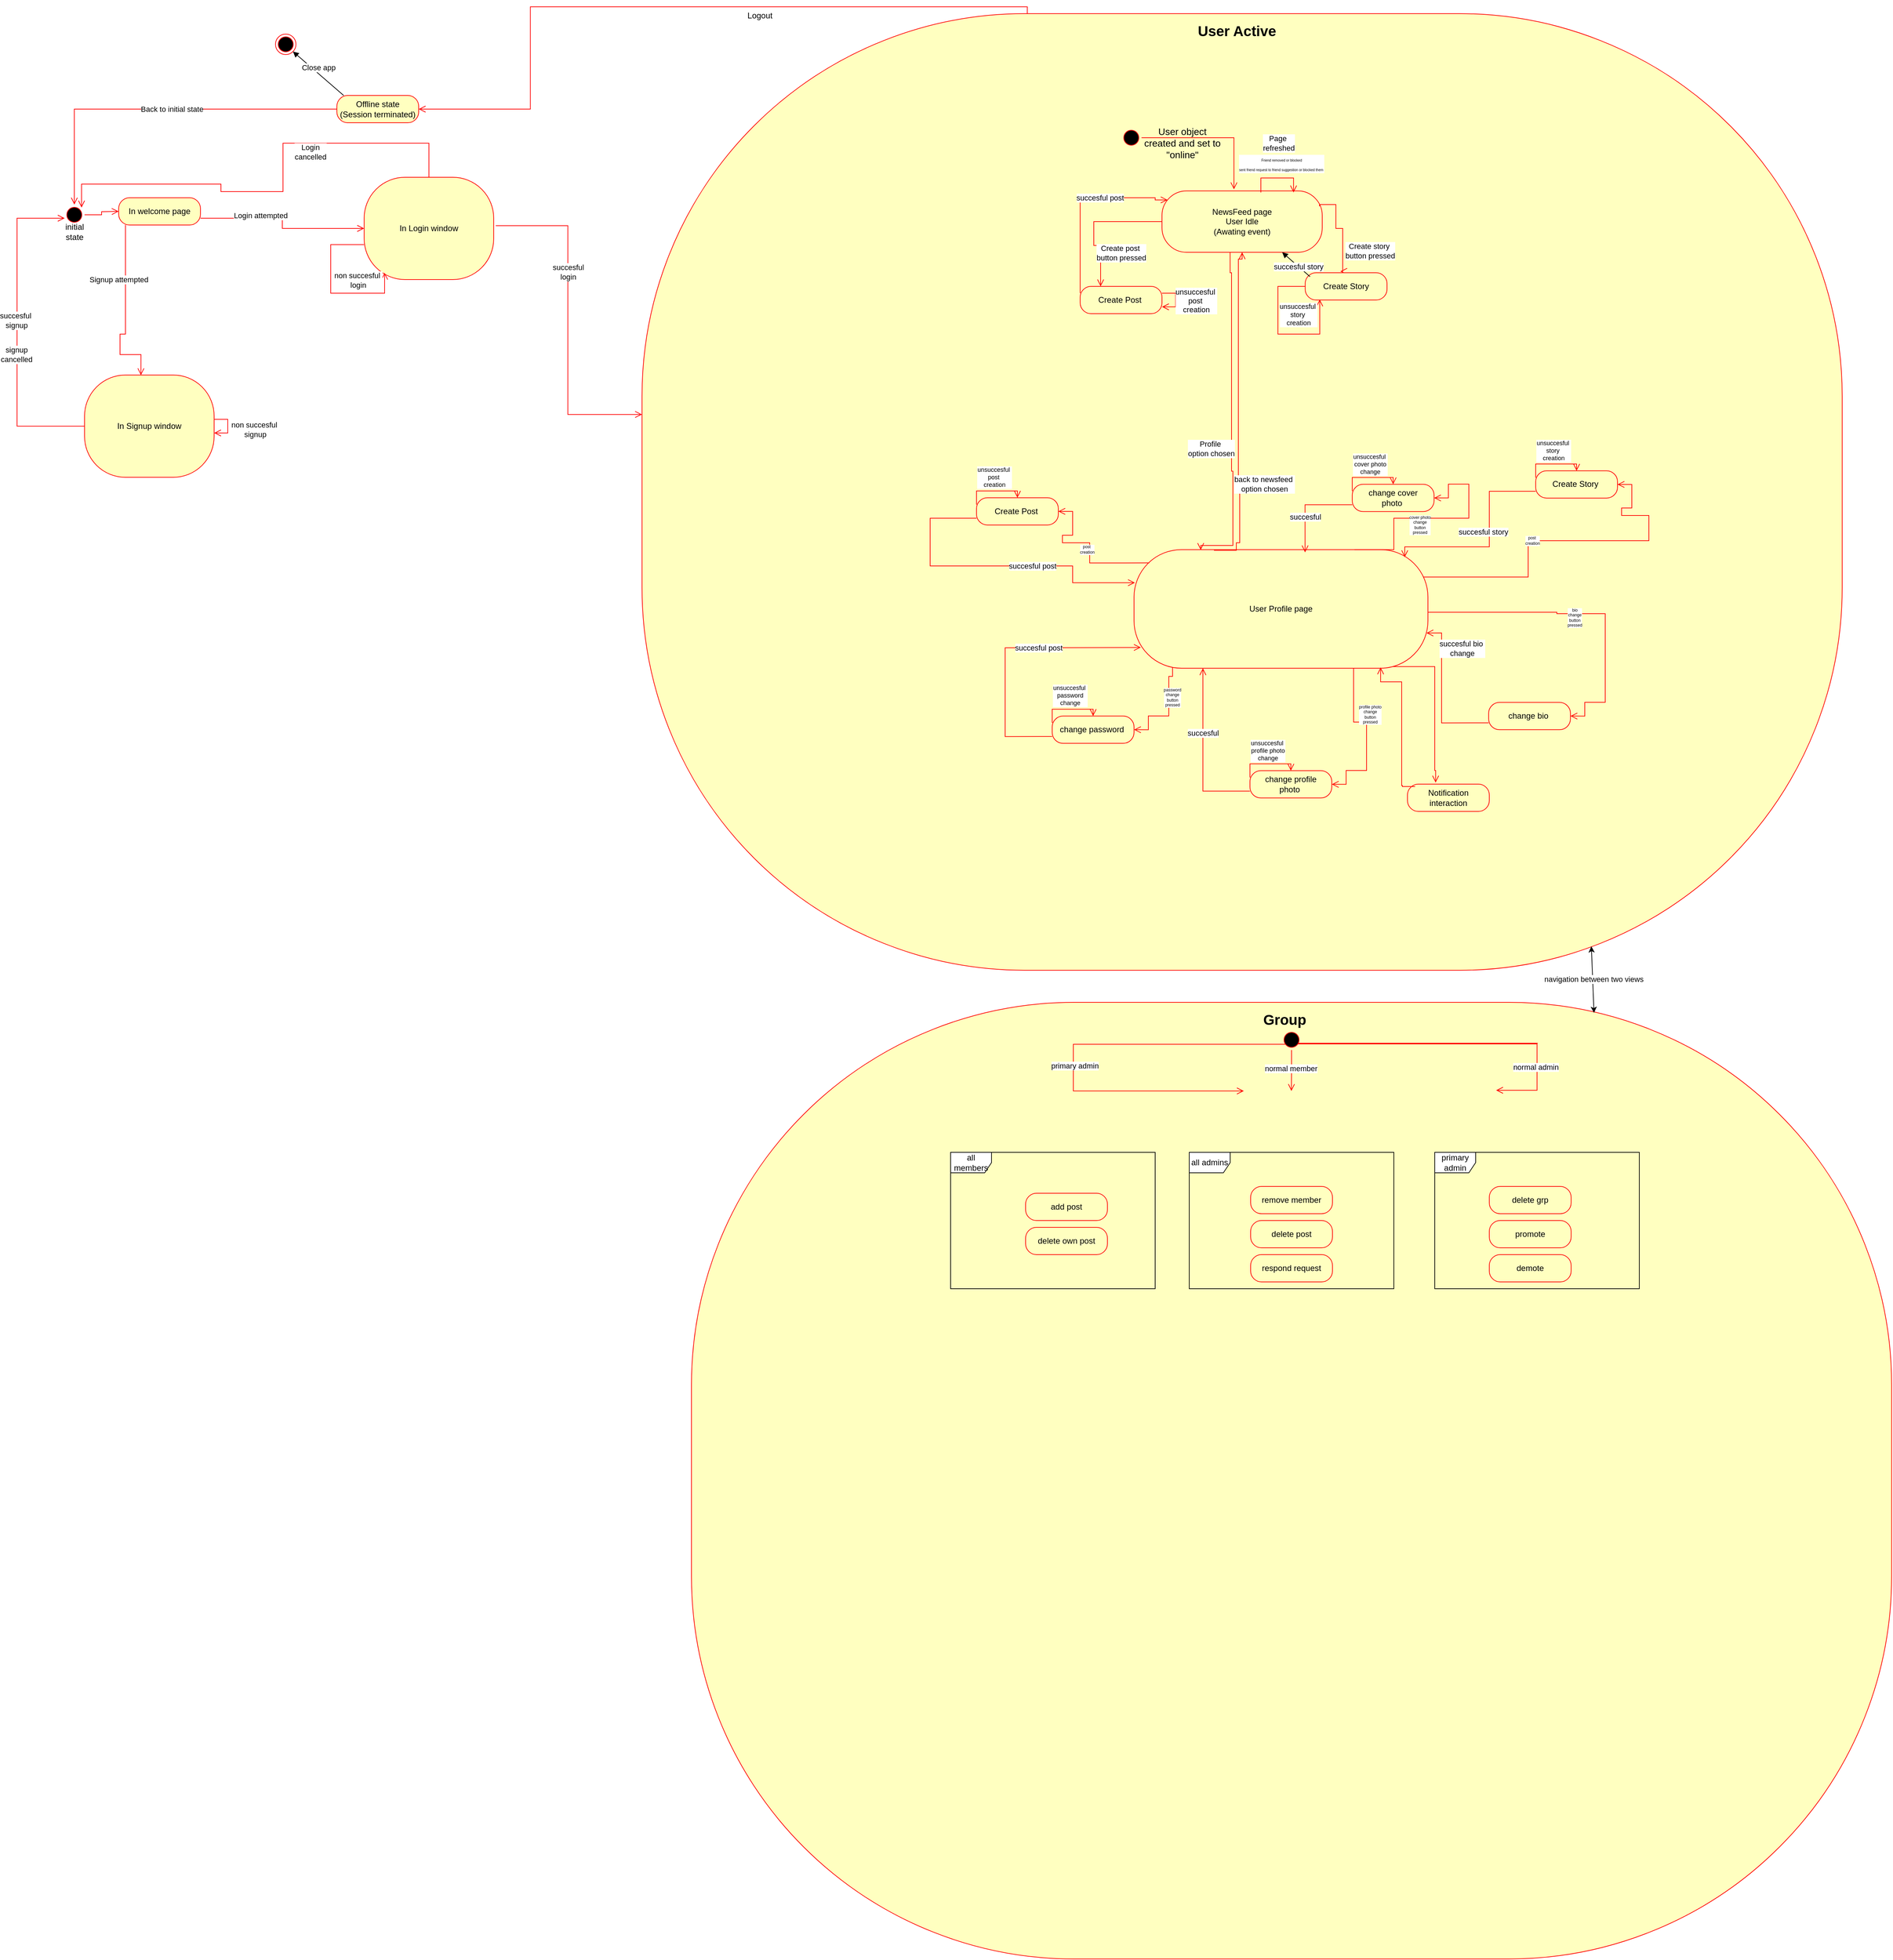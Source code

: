 <mxfile version="25.0.3">
  <diagram name="Page-1" id="KyFJbN3LeG4HaSNtgouU">
    <mxGraphModel dx="840" dy="1277" grid="1" gridSize="10" guides="1" tooltips="1" connect="1" arrows="1" fold="1" page="1" pageScale="1" pageWidth="1169" pageHeight="827" math="0" shadow="0">
      <root>
        <mxCell id="0" />
        <mxCell id="1" parent="0" />
        <mxCell id="ZvpSPKAhoMRbfK0A2fFY-2" value="" style="group" vertex="1" connectable="0" parent="1">
          <mxGeometry x="957.5" y="10" width="1792.5" height="1773" as="geometry" />
        </mxCell>
        <mxCell id="ROm6DJFv5Au94kjieVda-4" value="" style="rounded=1;whiteSpace=wrap;html=1;arcSize=40;fontColor=#000000;fillColor=#ffffc0;strokeColor=#ff0000;labelBorderColor=default;" parent="ZvpSPKAhoMRbfK0A2fFY-2" vertex="1">
          <mxGeometry width="1760" height="1403" as="geometry" />
        </mxCell>
        <mxCell id="ROm6DJFv5Au94kjieVda-6" value="&lt;b&gt;&lt;font style=&quot;font-size: 21px;&quot;&gt;User Active&lt;/font&gt;&lt;/b&gt;" style="text;strokeColor=none;align=center;fillColor=none;html=1;verticalAlign=middle;whiteSpace=wrap;rounded=0;" parent="ZvpSPKAhoMRbfK0A2fFY-2" vertex="1">
          <mxGeometry x="692.5" y="10" width="360" height="30" as="geometry" />
        </mxCell>
        <mxCell id="ZvpSPKAhoMRbfK0A2fFY-93" value="Notification interaction" style="rounded=1;whiteSpace=wrap;html=1;arcSize=40;fontColor=#000000;fillColor=#ffffc0;strokeColor=#ff0000;" vertex="1" parent="ZvpSPKAhoMRbfK0A2fFY-2">
          <mxGeometry x="1122.5" y="1130" width="120" height="40" as="geometry" />
        </mxCell>
        <mxCell id="ROm6DJFv5Au94kjieVda-2" value="" style="ellipse;html=1;shape=startState;fillColor=#000000;strokeColor=#ff0000;" parent="1" vertex="1">
          <mxGeometry x="110" y="290" width="30" height="30" as="geometry" />
        </mxCell>
        <mxCell id="ROm6DJFv5Au94kjieVda-3" value="" style="edgeStyle=orthogonalEdgeStyle;html=1;verticalAlign=bottom;endArrow=open;endSize=8;strokeColor=#ff0000;rounded=0;" parent="1" source="ROm6DJFv5Au94kjieVda-2" edge="1">
          <mxGeometry relative="1" as="geometry">
            <mxPoint x="190" y="300" as="targetPoint" />
          </mxGeometry>
        </mxCell>
        <mxCell id="ROm6DJFv5Au94kjieVda-5" value="" style="edgeStyle=orthogonalEdgeStyle;html=1;verticalAlign=bottom;endArrow=open;endSize=8;strokeColor=#ff0000;rounded=0;exitX=0.321;exitY=0;exitDx=0;exitDy=0;exitPerimeter=0;entryX=1;entryY=0.5;entryDx=0;entryDy=0;" parent="1" source="ROm6DJFv5Au94kjieVda-4" target="ROm6DJFv5Au94kjieVda-8" edge="1">
          <mxGeometry relative="1" as="geometry">
            <mxPoint x="1280" y="142" as="targetPoint" />
          </mxGeometry>
        </mxCell>
        <mxCell id="ROm6DJFv5Au94kjieVda-7" value="Logout&lt;div&gt;&lt;br&gt;&lt;/div&gt;" style="text;html=1;align=center;verticalAlign=middle;resizable=0;points=[];autosize=1;strokeColor=none;fillColor=none;" parent="1" vertex="1">
          <mxGeometry x="1100" width="60" height="40" as="geometry" />
        </mxCell>
        <mxCell id="ROm6DJFv5Au94kjieVda-8" value="Offline state&lt;div&gt;(Session terminated)&lt;/div&gt;" style="rounded=1;whiteSpace=wrap;html=1;arcSize=40;fontColor=#000000;fillColor=#ffffc0;strokeColor=#ff0000;" parent="1" vertex="1">
          <mxGeometry x="510" y="130" width="120" height="40" as="geometry" />
        </mxCell>
        <mxCell id="ROm6DJFv5Au94kjieVda-9" value="" style="edgeStyle=orthogonalEdgeStyle;html=1;verticalAlign=bottom;endArrow=open;endSize=8;strokeColor=#ff0000;rounded=0;entryX=0.5;entryY=0;entryDx=0;entryDy=0;" parent="1" source="ROm6DJFv5Au94kjieVda-8" target="ROm6DJFv5Au94kjieVda-2" edge="1">
          <mxGeometry relative="1" as="geometry">
            <mxPoint x="570" y="230" as="targetPoint" />
          </mxGeometry>
        </mxCell>
        <mxCell id="ROm6DJFv5Au94kjieVda-10" value="&lt;div&gt;&lt;br&gt;&lt;/div&gt;&lt;div&gt;&lt;br&gt;&lt;/div&gt;" style="edgeLabel;html=1;align=center;verticalAlign=middle;resizable=0;points=[];" parent="ROm6DJFv5Au94kjieVda-9" vertex="1" connectable="0">
          <mxGeometry x="-0.091" y="1" relative="1" as="geometry">
            <mxPoint as="offset" />
          </mxGeometry>
        </mxCell>
        <mxCell id="ROm6DJFv5Au94kjieVda-19" value="Back to initial state" style="edgeLabel;html=1;align=center;verticalAlign=middle;resizable=0;points=[];" parent="ROm6DJFv5Au94kjieVda-9" vertex="1" connectable="0">
          <mxGeometry x="-0.077" relative="1" as="geometry">
            <mxPoint as="offset" />
          </mxGeometry>
        </mxCell>
        <mxCell id="ROm6DJFv5Au94kjieVda-11" value="initial&lt;div&gt;state&lt;/div&gt;" style="text;html=1;align=center;verticalAlign=middle;resizable=0;points=[];autosize=1;strokeColor=none;fillColor=none;" parent="1" vertex="1">
          <mxGeometry x="100" y="310" width="50" height="40" as="geometry" />
        </mxCell>
        <mxCell id="ROm6DJFv5Au94kjieVda-12" value="In welcome page" style="rounded=1;whiteSpace=wrap;html=1;arcSize=40;fontColor=#000000;fillColor=#ffffc0;strokeColor=#ff0000;" parent="1" vertex="1">
          <mxGeometry x="190" y="280" width="120" height="40" as="geometry" />
        </mxCell>
        <mxCell id="ROm6DJFv5Au94kjieVda-17" value="" style="ellipse;html=1;shape=endState;fillColor=#000000;strokeColor=#ff0000;" parent="1" vertex="1">
          <mxGeometry x="420" y="40" width="30" height="30" as="geometry" />
        </mxCell>
        <mxCell id="ROm6DJFv5Au94kjieVda-13" value="" style="edgeStyle=orthogonalEdgeStyle;html=1;verticalAlign=bottom;endArrow=open;endSize=8;strokeColor=#ff0000;rounded=0;entryX=0.435;entryY=0.002;entryDx=0;entryDy=0;entryPerimeter=0;" parent="1" source="ROm6DJFv5Au94kjieVda-12" target="ROm6DJFv5Au94kjieVda-21" edge="1">
          <mxGeometry relative="1" as="geometry">
            <mxPoint x="260" y="480" as="targetPoint" />
            <Array as="points">
              <mxPoint x="200" y="480" />
              <mxPoint x="192" y="480" />
              <mxPoint x="192" y="510" />
              <mxPoint x="223" y="510" />
            </Array>
          </mxGeometry>
        </mxCell>
        <mxCell id="ROm6DJFv5Au94kjieVda-20" value="Signup attempted" style="edgeLabel;html=1;align=center;verticalAlign=middle;resizable=0;points=[];" parent="ROm6DJFv5Au94kjieVda-13" vertex="1" connectable="0">
          <mxGeometry x="-0.318" y="-1" relative="1" as="geometry">
            <mxPoint x="-9" y="-9" as="offset" />
          </mxGeometry>
        </mxCell>
        <mxCell id="ROm6DJFv5Au94kjieVda-18" value="Close app" style="html=1;verticalAlign=bottom;endArrow=block;curved=0;rounded=0;entryX=1;entryY=1;entryDx=0;entryDy=0;exitX=0.083;exitY=0;exitDx=0;exitDy=0;exitPerimeter=0;" parent="1" source="ROm6DJFv5Au94kjieVda-8" target="ROm6DJFv5Au94kjieVda-17" edge="1">
          <mxGeometry width="80" relative="1" as="geometry">
            <mxPoint x="480" y="100" as="sourcePoint" />
            <mxPoint x="560" y="100" as="targetPoint" />
          </mxGeometry>
        </mxCell>
        <mxCell id="ROm6DJFv5Au94kjieVda-21" value="In Signup window" style="rounded=1;whiteSpace=wrap;html=1;arcSize=40;fontColor=#000000;fillColor=#ffffc0;strokeColor=#ff0000;" parent="1" vertex="1">
          <mxGeometry x="140" y="540" width="190" height="150" as="geometry" />
        </mxCell>
        <mxCell id="ROm6DJFv5Au94kjieVda-22" value="" style="edgeStyle=orthogonalEdgeStyle;html=1;verticalAlign=bottom;endArrow=open;endSize=8;strokeColor=#ff0000;rounded=0;elbow=vertical;" parent="1" source="ROm6DJFv5Au94kjieVda-21" target="ROm6DJFv5Au94kjieVda-21" edge="1">
          <mxGeometry relative="1" as="geometry">
            <mxPoint x="310" y="770" as="targetPoint" />
          </mxGeometry>
        </mxCell>
        <mxCell id="ROm6DJFv5Au94kjieVda-23" value="non succesful&amp;nbsp;&lt;div&gt;signup&lt;/div&gt;" style="edgeLabel;html=1;align=center;verticalAlign=middle;resizable=0;points=[];" parent="ROm6DJFv5Au94kjieVda-22" vertex="1" connectable="0">
          <mxGeometry x="-0.214" relative="1" as="geometry">
            <mxPoint x="40" y="11" as="offset" />
          </mxGeometry>
        </mxCell>
        <mxCell id="ROm6DJFv5Au94kjieVda-24" value="" style="edgeStyle=orthogonalEdgeStyle;html=1;verticalAlign=bottom;endArrow=open;endSize=8;strokeColor=#ff0000;rounded=0;elbow=vertical;" parent="1" source="ROm6DJFv5Au94kjieVda-21" target="ROm6DJFv5Au94kjieVda-2" edge="1">
          <mxGeometry relative="1" as="geometry">
            <mxPoint x="40" y="310" as="targetPoint" />
            <mxPoint x="100" y="510" as="sourcePoint" />
            <Array as="points">
              <mxPoint x="41" y="615" />
              <mxPoint x="41" y="310" />
            </Array>
          </mxGeometry>
        </mxCell>
        <mxCell id="ROm6DJFv5Au94kjieVda-25" value="succesful&amp;nbsp;&lt;div&gt;signup&lt;/div&gt;" style="edgeLabel;html=1;align=center;verticalAlign=middle;resizable=0;points=[];" parent="ROm6DJFv5Au94kjieVda-24" vertex="1" connectable="0">
          <mxGeometry x="-0.214" relative="1" as="geometry">
            <mxPoint x="-1" y="-68" as="offset" />
          </mxGeometry>
        </mxCell>
        <mxCell id="ROm6DJFv5Au94kjieVda-26" value="signup&lt;div&gt;cancelled&lt;/div&gt;" style="edgeLabel;html=1;align=center;verticalAlign=middle;resizable=0;points=[];" parent="1" vertex="1" connectable="0">
          <mxGeometry x="40" y="510" as="geometry" />
        </mxCell>
        <mxCell id="ROm6DJFv5Au94kjieVda-28" value="" style="edgeStyle=orthogonalEdgeStyle;html=1;verticalAlign=bottom;endArrow=open;endSize=8;strokeColor=#ff0000;rounded=0;exitX=1;exitY=0.75;exitDx=0;exitDy=0;" parent="1" source="ROm6DJFv5Au94kjieVda-12" target="ROm6DJFv5Au94kjieVda-29" edge="1">
          <mxGeometry relative="1" as="geometry">
            <mxPoint x="540" y="310" as="targetPoint" />
            <mxPoint x="400.059" y="295" as="sourcePoint" />
          </mxGeometry>
        </mxCell>
        <mxCell id="ROm6DJFv5Au94kjieVda-30" value="Login attempted" style="edgeLabel;html=1;align=center;verticalAlign=middle;resizable=0;points=[];" parent="ROm6DJFv5Au94kjieVda-28" vertex="1" connectable="0">
          <mxGeometry x="-0.303" y="4" relative="1" as="geometry">
            <mxPoint x="-1" as="offset" />
          </mxGeometry>
        </mxCell>
        <mxCell id="ROm6DJFv5Au94kjieVda-29" value="In Login window" style="rounded=1;whiteSpace=wrap;html=1;arcSize=40;fontColor=#000000;fillColor=#ffffc0;strokeColor=#ff0000;" parent="1" vertex="1">
          <mxGeometry x="550" y="250" width="190" height="150" as="geometry" />
        </mxCell>
        <mxCell id="ROm6DJFv5Au94kjieVda-31" value="" style="edgeStyle=orthogonalEdgeStyle;html=1;verticalAlign=bottom;endArrow=open;endSize=8;strokeColor=#ff0000;rounded=0;elbow=vertical;exitX=-0.001;exitY=0.658;exitDx=0;exitDy=0;exitPerimeter=0;entryX=0.158;entryY=0.933;entryDx=0;entryDy=0;entryPerimeter=0;" parent="1" source="ROm6DJFv5Au94kjieVda-29" target="ROm6DJFv5Au94kjieVda-29" edge="1">
          <mxGeometry relative="1" as="geometry">
            <mxPoint x="500" y="420" as="targetPoint" />
            <mxPoint x="450" y="430" as="sourcePoint" />
            <Array as="points">
              <mxPoint x="501" y="349" />
              <mxPoint x="501" y="420" />
              <mxPoint x="580" y="420" />
            </Array>
          </mxGeometry>
        </mxCell>
        <mxCell id="ROm6DJFv5Au94kjieVda-32" value="non succesful&amp;nbsp;&lt;div&gt;login&lt;/div&gt;" style="edgeLabel;html=1;align=center;verticalAlign=middle;resizable=0;points=[];" parent="ROm6DJFv5Au94kjieVda-31" vertex="1" connectable="0">
          <mxGeometry x="-0.214" relative="1" as="geometry">
            <mxPoint x="40" y="11" as="offset" />
          </mxGeometry>
        </mxCell>
        <mxCell id="ROm6DJFv5Au94kjieVda-33" value="" style="edgeStyle=orthogonalEdgeStyle;html=1;verticalAlign=bottom;endArrow=open;endSize=8;strokeColor=#ff0000;rounded=0;elbow=vertical;entryX=1;entryY=0;entryDx=0;entryDy=0;" parent="1" source="ROm6DJFv5Au94kjieVda-29" target="ROm6DJFv5Au94kjieVda-2" edge="1">
          <mxGeometry relative="1" as="geometry">
            <mxPoint x="510" y="241" as="targetPoint" />
            <mxPoint x="480" y="200" as="sourcePoint" />
            <Array as="points">
              <mxPoint x="645" y="200" />
              <mxPoint x="431" y="200" />
              <mxPoint x="431" y="271" />
              <mxPoint x="340" y="271" />
              <mxPoint x="340" y="260" />
              <mxPoint x="136" y="260" />
            </Array>
          </mxGeometry>
        </mxCell>
        <mxCell id="ROm6DJFv5Au94kjieVda-34" value="Login&lt;div&gt;cancelled&lt;/div&gt;" style="edgeLabel;html=1;align=center;verticalAlign=middle;resizable=0;points=[];" parent="ROm6DJFv5Au94kjieVda-33" vertex="1" connectable="0">
          <mxGeometry x="-0.214" relative="1" as="geometry">
            <mxPoint x="40" y="11" as="offset" />
          </mxGeometry>
        </mxCell>
        <mxCell id="ROm6DJFv5Au94kjieVda-35" value="" style="edgeStyle=orthogonalEdgeStyle;html=1;verticalAlign=bottom;endArrow=open;endSize=8;strokeColor=#ff0000;rounded=0;exitX=1.016;exitY=0.473;exitDx=0;exitDy=0;exitPerimeter=0;entryX=0;entryY=0.419;entryDx=0;entryDy=0;entryPerimeter=0;" parent="1" source="ROm6DJFv5Au94kjieVda-29" target="ROm6DJFv5Au94kjieVda-4" edge="1">
          <mxGeometry relative="1" as="geometry">
            <mxPoint x="800" y="319.49" as="targetPoint" />
            <mxPoint x="750" y="324.49" as="sourcePoint" />
          </mxGeometry>
        </mxCell>
        <mxCell id="ROm6DJFv5Au94kjieVda-48" value="succesful&lt;div&gt;login&lt;/div&gt;" style="edgeLabel;html=1;align=center;verticalAlign=middle;resizable=0;points=[];" parent="ROm6DJFv5Au94kjieVda-35" vertex="1" connectable="0">
          <mxGeometry x="-0.293" relative="1" as="geometry">
            <mxPoint as="offset" />
          </mxGeometry>
        </mxCell>
        <mxCell id="ROm6DJFv5Au94kjieVda-36" value="" style="ellipse;html=1;shape=startState;fillColor=#000000;strokeColor=#ff0000;" parent="1" vertex="1">
          <mxGeometry x="1660" y="177" width="30" height="30" as="geometry" />
        </mxCell>
        <mxCell id="ROm6DJFv5Au94kjieVda-37" value="" style="edgeStyle=orthogonalEdgeStyle;html=1;verticalAlign=bottom;endArrow=open;endSize=8;strokeColor=#ff0000;rounded=0;entryX=0.449;entryY=-0.026;entryDx=0;entryDy=0;entryPerimeter=0;" parent="1" source="ROm6DJFv5Au94kjieVda-36" target="ROm6DJFv5Au94kjieVda-40" edge="1">
          <mxGeometry relative="1" as="geometry">
            <mxPoint x="1675" y="250" as="targetPoint" />
          </mxGeometry>
        </mxCell>
        <mxCell id="ROm6DJFv5Au94kjieVda-39" value="&lt;span style=&quot;font-weight: normal;&quot;&gt;&lt;font style=&quot;font-size: 14px;&quot;&gt;User object created and set to &quot;online&quot;&lt;/font&gt;&lt;/span&gt;" style="text;strokeColor=none;align=center;fillColor=none;html=1;verticalAlign=middle;whiteSpace=wrap;rounded=0;fontStyle=1" parent="1" vertex="1">
          <mxGeometry x="1690" y="160" width="120" height="80" as="geometry" />
        </mxCell>
        <mxCell id="ROm6DJFv5Au94kjieVda-40" value="&lt;div&gt;NewsFeed page&lt;/div&gt;User Idle&lt;div&gt;(Awating event)&lt;/div&gt;" style="rounded=1;whiteSpace=wrap;html=1;arcSize=40;fontColor=#000000;fillColor=#ffffc0;strokeColor=#ff0000;" parent="1" vertex="1">
          <mxGeometry x="1720" y="270" width="235" height="90" as="geometry" />
        </mxCell>
        <mxCell id="ROm6DJFv5Au94kjieVda-41" value="" style="edgeStyle=orthogonalEdgeStyle;html=1;verticalAlign=bottom;endArrow=open;endSize=8;strokeColor=#ff0000;rounded=0;entryX=0.25;entryY=0;entryDx=0;entryDy=0;" parent="1" source="ROm6DJFv5Au94kjieVda-40" target="ROm6DJFv5Au94kjieVda-49" edge="1">
          <mxGeometry relative="1" as="geometry">
            <mxPoint x="1680" y="350" as="targetPoint" />
            <Array as="points">
              <mxPoint x="1620" y="315" />
              <mxPoint x="1620" y="350" />
              <mxPoint x="1630" y="350" />
            </Array>
          </mxGeometry>
        </mxCell>
        <mxCell id="ROm6DJFv5Au94kjieVda-51" value="Create post&amp;nbsp;&lt;div&gt;button pressed&lt;/div&gt;" style="edgeLabel;html=1;align=center;verticalAlign=middle;resizable=0;points=[];" parent="ROm6DJFv5Au94kjieVda-41" vertex="1" connectable="0">
          <mxGeometry x="0.244" relative="1" as="geometry">
            <mxPoint x="40" y="18" as="offset" />
          </mxGeometry>
        </mxCell>
        <mxCell id="ROm6DJFv5Au94kjieVda-49" value="Create Post&amp;nbsp;" style="rounded=1;whiteSpace=wrap;html=1;arcSize=40;fontColor=#000000;fillColor=#ffffc0;strokeColor=#ff0000;" parent="1" vertex="1">
          <mxGeometry x="1600" y="410" width="120" height="40" as="geometry" />
        </mxCell>
        <mxCell id="ROm6DJFv5Au94kjieVda-50" value="" style="edgeStyle=orthogonalEdgeStyle;html=1;verticalAlign=bottom;endArrow=open;endSize=8;strokeColor=#ff0000;rounded=0;" parent="1" source="ROm6DJFv5Au94kjieVda-49" target="ROm6DJFv5Au94kjieVda-49" edge="1">
          <mxGeometry relative="1" as="geometry">
            <mxPoint x="1660" y="510" as="targetPoint" />
          </mxGeometry>
        </mxCell>
        <mxCell id="ROm6DJFv5Au94kjieVda-52" value="unsuccesful&amp;nbsp;&lt;div&gt;post&amp;nbsp;&lt;/div&gt;&lt;div&gt;creation&lt;/div&gt;" style="edgeLabel;html=1;align=center;verticalAlign=middle;resizable=0;points=[];" parent="ROm6DJFv5Au94kjieVda-50" vertex="1" connectable="0">
          <mxGeometry x="-0.185" relative="1" as="geometry">
            <mxPoint x="30" y="6" as="offset" />
          </mxGeometry>
        </mxCell>
        <mxCell id="ROm6DJFv5Au94kjieVda-53" value="" style="edgeStyle=orthogonalEdgeStyle;html=1;verticalAlign=bottom;endArrow=open;endSize=8;strokeColor=#ff0000;rounded=0;exitX=0;exitY=0.25;exitDx=0;exitDy=0;entryX=0.035;entryY=0.147;entryDx=0;entryDy=0;entryPerimeter=0;" parent="1" source="ROm6DJFv5Au94kjieVda-49" target="ROm6DJFv5Au94kjieVda-40" edge="1">
          <mxGeometry relative="1" as="geometry">
            <mxPoint x="1720" y="280" as="targetPoint" />
            <mxPoint x="1369.94" y="185" as="sourcePoint" />
            <Array as="points">
              <mxPoint x="1600" y="280" />
              <mxPoint x="1710" y="280" />
              <mxPoint x="1710" y="283" />
            </Array>
          </mxGeometry>
        </mxCell>
        <mxCell id="ROm6DJFv5Au94kjieVda-54" value="succesful post" style="edgeLabel;html=1;align=center;verticalAlign=middle;resizable=0;points=[];" parent="ROm6DJFv5Au94kjieVda-53" vertex="1" connectable="0">
          <mxGeometry x="0.244" relative="1" as="geometry">
            <mxPoint as="offset" />
          </mxGeometry>
        </mxCell>
        <mxCell id="ROm6DJFv5Au94kjieVda-55" value="" style="edgeStyle=orthogonalEdgeStyle;html=1;verticalAlign=bottom;endArrow=open;endSize=8;strokeColor=#ff0000;rounded=0;entryX=0.429;entryY=-0.049;entryDx=0;entryDy=0;exitX=0.983;exitY=0.25;exitDx=0;exitDy=0;exitPerimeter=0;entryPerimeter=0;" parent="1" source="ROm6DJFv5Au94kjieVda-40" target="ROm6DJFv5Au94kjieVda-59" edge="1">
          <mxGeometry relative="1" as="geometry">
            <mxPoint x="1985" y="385" as="targetPoint" />
            <mxPoint x="2075" y="290" as="sourcePoint" />
            <Array as="points">
              <mxPoint x="1951" y="290" />
              <mxPoint x="1975" y="290" />
              <mxPoint x="1975" y="325" />
              <mxPoint x="1985" y="325" />
              <mxPoint x="1985" y="388" />
            </Array>
          </mxGeometry>
        </mxCell>
        <mxCell id="ROm6DJFv5Au94kjieVda-56" value="Create story&amp;nbsp;&lt;div&gt;button pressed&lt;/div&gt;" style="edgeLabel;html=1;align=center;verticalAlign=middle;resizable=0;points=[];" parent="ROm6DJFv5Au94kjieVda-55" vertex="1" connectable="0">
          <mxGeometry x="0.244" relative="1" as="geometry">
            <mxPoint x="40" y="18" as="offset" />
          </mxGeometry>
        </mxCell>
        <mxCell id="ROm6DJFv5Au94kjieVda-59" value="Create Story" style="rounded=1;whiteSpace=wrap;html=1;arcSize=40;fontColor=#000000;fillColor=#ffffc0;strokeColor=#ff0000;" parent="1" vertex="1">
          <mxGeometry x="1930" y="390" width="120" height="40" as="geometry" />
        </mxCell>
        <mxCell id="ROm6DJFv5Au94kjieVda-60" value="" style="edgeStyle=orthogonalEdgeStyle;html=1;verticalAlign=bottom;endArrow=open;endSize=8;strokeColor=#ff0000;rounded=0;exitX=0;exitY=0.5;exitDx=0;exitDy=0;entryX=0.178;entryY=0.978;entryDx=0;entryDy=0;entryPerimeter=0;" parent="1" source="ROm6DJFv5Au94kjieVda-59" target="ROm6DJFv5Au94kjieVda-59" edge="1">
          <mxGeometry relative="1" as="geometry">
            <mxPoint x="1910" y="480" as="targetPoint" />
            <mxPoint x="1910" y="460" as="sourcePoint" />
            <Array as="points">
              <mxPoint x="1890" y="410" />
              <mxPoint x="1890" y="480" />
              <mxPoint x="1951" y="480" />
            </Array>
          </mxGeometry>
        </mxCell>
        <mxCell id="ROm6DJFv5Au94kjieVda-61" value="unsuccesful&amp;nbsp;&lt;div&gt;story&amp;nbsp;&lt;/div&gt;&lt;div&gt;creation&lt;/div&gt;" style="edgeLabel;html=1;align=center;verticalAlign=middle;resizable=0;points=[];fontSize=10;" parent="ROm6DJFv5Au94kjieVda-60" vertex="1" connectable="0">
          <mxGeometry x="-0.185" relative="1" as="geometry">
            <mxPoint x="30" y="-10" as="offset" />
          </mxGeometry>
        </mxCell>
        <mxCell id="ROm6DJFv5Au94kjieVda-64" value="succesful story" style="html=1;verticalAlign=bottom;endArrow=block;curved=0;rounded=0;entryX=0.75;entryY=1;entryDx=0;entryDy=0;exitX=0.059;exitY=0.145;exitDx=0;exitDy=0;exitPerimeter=0;" parent="1" source="ROm6DJFv5Au94kjieVda-59" target="ROm6DJFv5Au94kjieVda-40" edge="1">
          <mxGeometry x="-0.386" y="7" width="80" relative="1" as="geometry">
            <mxPoint x="1870" y="390" as="sourcePoint" />
            <mxPoint x="1950" y="390" as="targetPoint" />
            <mxPoint as="offset" />
          </mxGeometry>
        </mxCell>
        <mxCell id="ROm6DJFv5Au94kjieVda-65" value="" style="edgeStyle=orthogonalEdgeStyle;html=1;verticalAlign=bottom;endArrow=open;endSize=8;strokeColor=#ff0000;rounded=0;exitX=0.617;exitY=0.025;exitDx=0;exitDy=0;exitPerimeter=0;entryX=0.821;entryY=0.025;entryDx=0;entryDy=0;entryPerimeter=0;" parent="1" source="ROm6DJFv5Au94kjieVda-40" target="ROm6DJFv5Au94kjieVda-40" edge="1">
          <mxGeometry relative="1" as="geometry">
            <mxPoint x="1894.71" y="230" as="targetPoint" />
            <mxPoint x="1894.71" y="210" as="sourcePoint" />
            <Array as="points">
              <mxPoint x="1865" y="251" />
              <mxPoint x="1913" y="251" />
            </Array>
          </mxGeometry>
        </mxCell>
        <mxCell id="ROm6DJFv5Au94kjieVda-66" value="Page&amp;nbsp;&lt;div&gt;refreshed&lt;/div&gt;" style="edgeLabel;html=1;align=center;verticalAlign=middle;resizable=0;points=[];" parent="ROm6DJFv5Au94kjieVda-65" vertex="1" connectable="0">
          <mxGeometry x="-0.185" relative="1" as="geometry">
            <mxPoint x="10" y="-51" as="offset" />
          </mxGeometry>
        </mxCell>
        <mxCell id="ROm6DJFv5Au94kjieVda-70" value="&lt;font style=&quot;font-size: 5px;&quot;&gt;Friend removed or blocked&lt;/font&gt;&lt;div&gt;&lt;font style=&quot;font-size: 5px;&quot;&gt;sent friend request to friend suggestion or blocked them&amp;nbsp;&lt;/font&gt;&lt;/div&gt;" style="edgeLabel;html=1;align=center;verticalAlign=middle;resizable=0;points=[];" parent="1" vertex="1" connectable="0">
          <mxGeometry x="1895.001" y="230.004" as="geometry" />
        </mxCell>
        <mxCell id="ROm6DJFv5Au94kjieVda-71" value="User Profile page" style="rounded=1;whiteSpace=wrap;html=1;arcSize=40;fontColor=#000000;fillColor=#ffffc0;strokeColor=#ff0000;" parent="1" vertex="1">
          <mxGeometry x="1679" y="796.08" width="431" height="173.92" as="geometry" />
        </mxCell>
        <mxCell id="ROm6DJFv5Au94kjieVda-73" value="" style="edgeStyle=orthogonalEdgeStyle;html=1;verticalAlign=bottom;endArrow=open;endSize=8;strokeColor=#ff0000;rounded=0;exitX=0.425;exitY=0.998;exitDx=0;exitDy=0;exitPerimeter=0;entryX=0.227;entryY=0.003;entryDx=0;entryDy=0;entryPerimeter=0;" parent="1" source="ROm6DJFv5Au94kjieVda-40" target="ROm6DJFv5Au94kjieVda-71" edge="1">
          <mxGeometry relative="1" as="geometry">
            <mxPoint x="1830" y="780" as="targetPoint" />
            <mxPoint x="1821.5" y="591.08" as="sourcePoint" />
            <Array as="points">
              <mxPoint x="1820" y="390" />
              <mxPoint x="1822" y="390" />
              <mxPoint x="1822" y="681" />
              <mxPoint x="1824" y="681" />
              <mxPoint x="1824" y="790" />
              <mxPoint x="1777" y="790" />
            </Array>
          </mxGeometry>
        </mxCell>
        <mxCell id="ROm6DJFv5Au94kjieVda-74" value="Profile&amp;nbsp;&lt;div&gt;option chosen&lt;/div&gt;" style="edgeLabel;html=1;align=center;verticalAlign=middle;resizable=0;points=[];" parent="ROm6DJFv5Au94kjieVda-73" vertex="1" connectable="0">
          <mxGeometry x="0.244" relative="1" as="geometry">
            <mxPoint x="-30" y="-13" as="offset" />
          </mxGeometry>
        </mxCell>
        <mxCell id="ROm6DJFv5Au94kjieVda-75" value="" style="edgeStyle=orthogonalEdgeStyle;html=1;verticalAlign=bottom;endArrow=open;endSize=8;strokeColor=#ff0000;rounded=0;exitX=0.052;exitY=0.112;exitDx=0;exitDy=0;entryX=1;entryY=0.5;entryDx=0;entryDy=0;exitPerimeter=0;" parent="1" source="ROm6DJFv5Au94kjieVda-71" target="ROm6DJFv5Au94kjieVda-78" edge="1">
          <mxGeometry relative="1" as="geometry">
            <mxPoint x="1454" y="839.96" as="targetPoint" />
            <mxPoint x="1613.795" y="787.595" as="sourcePoint" />
            <Array as="points">
              <mxPoint x="1614" y="816" />
              <mxPoint x="1614" y="786" />
              <mxPoint x="1574" y="786" />
              <mxPoint x="1574" y="775" />
              <mxPoint x="1589" y="775" />
              <mxPoint x="1589" y="740" />
            </Array>
          </mxGeometry>
        </mxCell>
        <mxCell id="ROm6DJFv5Au94kjieVda-76" value="&lt;div&gt;post&amp;nbsp;&lt;/div&gt;&lt;div&gt;creation&lt;/div&gt;" style="edgeLabel;html=1;align=center;verticalAlign=middle;resizable=0;points=[];fontSize=6;" parent="ROm6DJFv5Au94kjieVda-75" vertex="1" connectable="0">
          <mxGeometry x="-0.185" relative="1" as="geometry">
            <mxPoint x="-4" y="-10" as="offset" />
          </mxGeometry>
        </mxCell>
        <mxCell id="ROm6DJFv5Au94kjieVda-78" value="Create Post&amp;nbsp;" style="rounded=1;whiteSpace=wrap;html=1;arcSize=40;fontColor=#000000;fillColor=#ffffc0;strokeColor=#ff0000;" parent="1" vertex="1">
          <mxGeometry x="1448" y="719.96" width="120" height="40" as="geometry" />
        </mxCell>
        <mxCell id="ROm6DJFv5Au94kjieVda-79" value="" style="edgeStyle=orthogonalEdgeStyle;html=1;verticalAlign=bottom;endArrow=open;endSize=8;strokeColor=#ff0000;rounded=0;exitX=0;exitY=0.75;exitDx=0;exitDy=0;entryX=0.003;entryY=0.279;entryDx=0;entryDy=0;entryPerimeter=0;" parent="1" source="ROm6DJFv5Au94kjieVda-78" target="ROm6DJFv5Au94kjieVda-71" edge="1">
          <mxGeometry relative="1" as="geometry">
            <mxPoint x="1589" y="827.46" as="targetPoint" />
            <mxPoint x="1270" y="839.96" as="sourcePoint" />
            <Array as="points">
              <mxPoint x="1380" y="750" />
              <mxPoint x="1380" y="820" />
              <mxPoint x="1589" y="820" />
              <mxPoint x="1589" y="845" />
            </Array>
          </mxGeometry>
        </mxCell>
        <mxCell id="ROm6DJFv5Au94kjieVda-80" value="succesful post" style="edgeLabel;html=1;align=center;verticalAlign=middle;resizable=0;points=[];" parent="ROm6DJFv5Au94kjieVda-79" vertex="1" connectable="0">
          <mxGeometry x="0.244" relative="1" as="geometry">
            <mxPoint as="offset" />
          </mxGeometry>
        </mxCell>
        <mxCell id="ROm6DJFv5Au94kjieVda-81" value="" style="edgeStyle=orthogonalEdgeStyle;html=1;verticalAlign=bottom;endArrow=open;endSize=8;strokeColor=#ff0000;rounded=0;exitX=0;exitY=0.25;exitDx=0;exitDy=0;" parent="1" source="ROm6DJFv5Au94kjieVda-78" target="ROm6DJFv5Au94kjieVda-78" edge="1">
          <mxGeometry relative="1" as="geometry">
            <mxPoint x="1364" y="709.96" as="targetPoint" />
            <mxPoint x="1364" y="689.96" as="sourcePoint" />
            <Array as="points">
              <mxPoint x="1448" y="709.96" />
              <mxPoint x="1508" y="709.96" />
            </Array>
          </mxGeometry>
        </mxCell>
        <mxCell id="ROm6DJFv5Au94kjieVda-82" value="unsuccesful&amp;nbsp;&lt;div&gt;post&amp;nbsp;&lt;/div&gt;&lt;div&gt;creation&lt;/div&gt;" style="edgeLabel;html=1;align=center;verticalAlign=middle;resizable=0;points=[];fontSize=9;" parent="ROm6DJFv5Au94kjieVda-81" vertex="1" connectable="0">
          <mxGeometry x="-0.185" relative="1" as="geometry">
            <mxPoint x="9" y="-20" as="offset" />
          </mxGeometry>
        </mxCell>
        <mxCell id="ROm6DJFv5Au94kjieVda-93" value="" style="edgeStyle=orthogonalEdgeStyle;html=1;verticalAlign=bottom;endArrow=open;endSize=8;strokeColor=#ff0000;rounded=0;exitX=0.984;exitY=0.231;exitDx=0;exitDy=0;entryX=1;entryY=0.5;entryDx=0;entryDy=0;exitPerimeter=0;" parent="1" source="ROm6DJFv5Au94kjieVda-71" target="ROm6DJFv5Au94kjieVda-95" edge="1">
          <mxGeometry relative="1" as="geometry">
            <mxPoint x="2274" y="800.46" as="targetPoint" />
            <mxPoint x="2256.58" y="809.455" as="sourcePoint" />
            <Array as="points">
              <mxPoint x="2257" y="836" />
              <mxPoint x="2257" y="783" />
              <mxPoint x="2434" y="783" />
              <mxPoint x="2434" y="746" />
              <mxPoint x="2394" y="746" />
              <mxPoint x="2394" y="735" />
              <mxPoint x="2409" y="735" />
              <mxPoint x="2409" y="700" />
            </Array>
          </mxGeometry>
        </mxCell>
        <mxCell id="ROm6DJFv5Au94kjieVda-94" value="&lt;div&gt;post&amp;nbsp;&lt;/div&gt;&lt;div&gt;creation&lt;/div&gt;" style="edgeLabel;html=1;align=center;verticalAlign=middle;resizable=0;points=[];fontSize=6;" parent="ROm6DJFv5Au94kjieVda-93" vertex="1" connectable="0">
          <mxGeometry x="-0.185" relative="1" as="geometry">
            <mxPoint x="-8" as="offset" />
          </mxGeometry>
        </mxCell>
        <mxCell id="ROm6DJFv5Au94kjieVda-95" value="Create Story&amp;nbsp;" style="rounded=1;whiteSpace=wrap;html=1;arcSize=40;fontColor=#000000;fillColor=#ffffc0;strokeColor=#ff0000;" parent="1" vertex="1">
          <mxGeometry x="2268" y="680.46" width="120" height="40" as="geometry" />
        </mxCell>
        <mxCell id="ROm6DJFv5Au94kjieVda-96" value="" style="edgeStyle=orthogonalEdgeStyle;html=1;verticalAlign=bottom;endArrow=open;endSize=8;strokeColor=#ff0000;rounded=0;exitX=0;exitY=0.75;exitDx=0;exitDy=0;entryX=0.921;entryY=0.064;entryDx=0;entryDy=0;entryPerimeter=0;" parent="1" source="ROm6DJFv5Au94kjieVda-95" target="ROm6DJFv5Au94kjieVda-71" edge="1">
          <mxGeometry relative="1" as="geometry">
            <mxPoint x="2240.62" y="792.88" as="targetPoint" />
            <mxPoint x="2090" y="800.46" as="sourcePoint" />
            <Array as="points">
              <mxPoint x="2200" y="710" />
              <mxPoint x="2200" y="792" />
              <mxPoint x="2076" y="792" />
            </Array>
          </mxGeometry>
        </mxCell>
        <mxCell id="ROm6DJFv5Au94kjieVda-97" value="succesful story" style="edgeLabel;html=1;align=center;verticalAlign=middle;resizable=0;points=[];" parent="ROm6DJFv5Au94kjieVda-96" vertex="1" connectable="0">
          <mxGeometry x="0.244" relative="1" as="geometry">
            <mxPoint x="21" y="-22" as="offset" />
          </mxGeometry>
        </mxCell>
        <mxCell id="ROm6DJFv5Au94kjieVda-98" value="" style="edgeStyle=orthogonalEdgeStyle;html=1;verticalAlign=bottom;endArrow=open;endSize=8;strokeColor=#ff0000;rounded=0;exitX=0;exitY=0.25;exitDx=0;exitDy=0;" parent="1" source="ROm6DJFv5Au94kjieVda-95" target="ROm6DJFv5Au94kjieVda-95" edge="1">
          <mxGeometry relative="1" as="geometry">
            <mxPoint x="2184" y="670.46" as="targetPoint" />
            <mxPoint x="2184" y="650.46" as="sourcePoint" />
            <Array as="points">
              <mxPoint x="2268" y="670.46" />
              <mxPoint x="2328" y="670.46" />
            </Array>
          </mxGeometry>
        </mxCell>
        <mxCell id="ROm6DJFv5Au94kjieVda-99" value="unsuccesful&amp;nbsp;&lt;div&gt;story&amp;nbsp;&lt;/div&gt;&lt;div&gt;creation&lt;/div&gt;" style="edgeLabel;html=1;align=center;verticalAlign=middle;resizable=0;points=[];fontSize=9;" parent="ROm6DJFv5Au94kjieVda-98" vertex="1" connectable="0">
          <mxGeometry x="-0.185" relative="1" as="geometry">
            <mxPoint x="9" y="-20" as="offset" />
          </mxGeometry>
        </mxCell>
        <mxCell id="ROm6DJFv5Au94kjieVda-109" value="" style="edgeStyle=orthogonalEdgeStyle;html=1;verticalAlign=bottom;endArrow=open;endSize=8;strokeColor=#ff0000;rounded=0;exitX=0.272;exitY=0.006;exitDx=0;exitDy=0;exitPerimeter=0;entryX=0.5;entryY=1;entryDx=0;entryDy=0;" parent="1" source="ROm6DJFv5Au94kjieVda-71" target="ROm6DJFv5Au94kjieVda-40" edge="1">
          <mxGeometry relative="1" as="geometry">
            <mxPoint x="1832.31" y="590.0" as="targetPoint" />
            <mxPoint x="1829" y="806.08" as="sourcePoint" />
            <Array as="points">
              <mxPoint x="1829" y="797" />
              <mxPoint x="1829" y="786" />
              <mxPoint x="1834" y="786" />
              <mxPoint x="1834" y="691" />
              <mxPoint x="1832" y="691" />
              <mxPoint x="1832" y="370" />
              <mxPoint x="1837" y="370" />
            </Array>
          </mxGeometry>
        </mxCell>
        <mxCell id="ROm6DJFv5Au94kjieVda-111" value="back to newsfeed&amp;nbsp;&lt;div&gt;option chosen&lt;/div&gt;" style="edgeLabel;html=1;align=center;verticalAlign=middle;resizable=0;points=[];" parent="1" vertex="1" connectable="0">
          <mxGeometry x="1870" y="700.003" as="geometry" />
        </mxCell>
        <mxCell id="ROm6DJFv5Au94kjieVda-112" value="" style="edgeStyle=orthogonalEdgeStyle;html=1;verticalAlign=bottom;endArrow=open;endSize=8;strokeColor=#ff0000;rounded=0;exitX=0.131;exitY=0.992;exitDx=0;exitDy=0;entryX=1;entryY=0.5;entryDx=0;entryDy=0;exitPerimeter=0;" parent="1" source="ROm6DJFv5Au94kjieVda-71" target="ROm6DJFv5Au94kjieVda-114" edge="1">
          <mxGeometry relative="1" as="geometry">
            <mxPoint x="1565" y="1160.15" as="targetPoint" />
            <mxPoint x="1727.645" y="982.27" as="sourcePoint" />
            <Array as="points">
              <mxPoint x="1736" y="982" />
              <mxPoint x="1730" y="982" />
              <mxPoint x="1730" y="1040" />
              <mxPoint x="1700" y="1040" />
              <mxPoint x="1700" y="1060" />
            </Array>
          </mxGeometry>
        </mxCell>
        <mxCell id="ROm6DJFv5Au94kjieVda-113" value="&lt;div&gt;password&lt;/div&gt;&lt;div&gt;change&lt;/div&gt;&lt;div&gt;button&lt;/div&gt;&lt;div&gt;pressed&lt;/div&gt;" style="edgeLabel;html=1;align=center;verticalAlign=middle;resizable=0;points=[];fontSize=6;" parent="ROm6DJFv5Au94kjieVda-112" vertex="1" connectable="0">
          <mxGeometry x="-0.185" relative="1" as="geometry">
            <mxPoint x="5" y="-11" as="offset" />
          </mxGeometry>
        </mxCell>
        <mxCell id="ROm6DJFv5Au94kjieVda-114" value="change password&amp;nbsp;" style="rounded=1;whiteSpace=wrap;html=1;arcSize=40;fontColor=#000000;fillColor=#ffffc0;strokeColor=#ff0000;" parent="1" vertex="1">
          <mxGeometry x="1559" y="1040.15" width="120" height="40" as="geometry" />
        </mxCell>
        <mxCell id="ROm6DJFv5Au94kjieVda-115" value="" style="edgeStyle=orthogonalEdgeStyle;html=1;verticalAlign=bottom;endArrow=open;endSize=8;strokeColor=#ff0000;rounded=0;exitX=0;exitY=0.75;exitDx=0;exitDy=0;entryX=0.023;entryY=0.825;entryDx=0;entryDy=0;entryPerimeter=0;" parent="1" source="ROm6DJFv5Au94kjieVda-114" target="ROm6DJFv5Au94kjieVda-71" edge="1">
          <mxGeometry relative="1" as="geometry">
            <mxPoint x="1529" y="960.0" as="targetPoint" />
            <mxPoint x="1381" y="1160.15" as="sourcePoint" />
            <Array as="points">
              <mxPoint x="1490" y="1070" />
              <mxPoint x="1490" y="940" />
              <mxPoint x="1529" y="940" />
            </Array>
          </mxGeometry>
        </mxCell>
        <mxCell id="ROm6DJFv5Au94kjieVda-116" value="succesful post" style="edgeLabel;html=1;align=center;verticalAlign=middle;resizable=0;points=[];" parent="ROm6DJFv5Au94kjieVda-115" vertex="1" connectable="0">
          <mxGeometry x="0.244" relative="1" as="geometry">
            <mxPoint as="offset" />
          </mxGeometry>
        </mxCell>
        <mxCell id="ROm6DJFv5Au94kjieVda-117" value="" style="edgeStyle=orthogonalEdgeStyle;html=1;verticalAlign=bottom;endArrow=open;endSize=8;strokeColor=#ff0000;rounded=0;exitX=0;exitY=0.25;exitDx=0;exitDy=0;" parent="1" source="ROm6DJFv5Au94kjieVda-114" target="ROm6DJFv5Au94kjieVda-114" edge="1">
          <mxGeometry relative="1" as="geometry">
            <mxPoint x="1475" y="1030.15" as="targetPoint" />
            <mxPoint x="1475" y="1010.15" as="sourcePoint" />
            <Array as="points">
              <mxPoint x="1559" y="1030.15" />
              <mxPoint x="1619" y="1030.15" />
            </Array>
          </mxGeometry>
        </mxCell>
        <mxCell id="ROm6DJFv5Au94kjieVda-118" value="unsuccesful&amp;nbsp;&lt;div&gt;password&lt;/div&gt;&lt;div&gt;change&lt;/div&gt;" style="edgeLabel;html=1;align=center;verticalAlign=middle;resizable=0;points=[];fontSize=9;" parent="ROm6DJFv5Au94kjieVda-117" vertex="1" connectable="0">
          <mxGeometry x="-0.185" relative="1" as="geometry">
            <mxPoint x="9" y="-20" as="offset" />
          </mxGeometry>
        </mxCell>
        <mxCell id="ROm6DJFv5Au94kjieVda-133" value="" style="edgeStyle=orthogonalEdgeStyle;html=1;verticalAlign=bottom;endArrow=open;endSize=8;strokeColor=#ff0000;rounded=0;exitX=1;exitY=0.528;exitDx=0;exitDy=0;entryX=1;entryY=0.5;entryDx=0;entryDy=0;exitPerimeter=0;" parent="1" source="ROm6DJFv5Au94kjieVda-71" target="ROm6DJFv5Au94kjieVda-135" edge="1">
          <mxGeometry relative="1" as="geometry">
            <mxPoint x="2205" y="1140.15" as="targetPoint" />
            <mxPoint x="2375" y="949" as="sourcePoint" />
            <Array as="points">
              <mxPoint x="2299" y="888" />
              <mxPoint x="2299" y="890" />
              <mxPoint x="2370" y="890" />
              <mxPoint x="2370" y="1020" />
              <mxPoint x="2340" y="1020" />
              <mxPoint x="2340" y="1040" />
            </Array>
          </mxGeometry>
        </mxCell>
        <mxCell id="ROm6DJFv5Au94kjieVda-134" value="&lt;div&gt;bio&lt;/div&gt;&lt;div&gt;change&lt;/div&gt;&lt;div&gt;button&lt;/div&gt;&lt;div&gt;pressed&lt;/div&gt;" style="edgeLabel;html=1;align=center;verticalAlign=middle;resizable=0;points=[];fontSize=6;" parent="ROm6DJFv5Au94kjieVda-133" vertex="1" connectable="0">
          <mxGeometry x="-0.185" relative="1" as="geometry">
            <mxPoint x="26" y="8" as="offset" />
          </mxGeometry>
        </mxCell>
        <mxCell id="ROm6DJFv5Au94kjieVda-135" value="change bio&amp;nbsp;" style="rounded=1;whiteSpace=wrap;html=1;arcSize=40;fontColor=#000000;fillColor=#ffffc0;strokeColor=#ff0000;" parent="1" vertex="1">
          <mxGeometry x="2199" y="1020.15" width="120" height="40" as="geometry" />
        </mxCell>
        <mxCell id="ROm6DJFv5Au94kjieVda-136" value="" style="edgeStyle=orthogonalEdgeStyle;html=1;verticalAlign=bottom;endArrow=open;endSize=8;strokeColor=#ff0000;rounded=0;exitX=0;exitY=0.75;exitDx=0;exitDy=0;entryX=0.995;entryY=0.703;entryDx=0;entryDy=0;entryPerimeter=0;" parent="1" source="ROm6DJFv5Au94kjieVda-135" target="ROm6DJFv5Au94kjieVda-71" edge="1">
          <mxGeometry relative="1" as="geometry">
            <mxPoint x="2329" y="920" as="targetPoint" />
            <mxPoint x="2021" y="1140.15" as="sourcePoint" />
            <Array as="points">
              <mxPoint x="2130" y="1050" />
              <mxPoint x="2130" y="918" />
            </Array>
          </mxGeometry>
        </mxCell>
        <mxCell id="ROm6DJFv5Au94kjieVda-137" value="succesful bio&amp;nbsp;&lt;div&gt;change&lt;/div&gt;" style="edgeLabel;html=1;align=center;verticalAlign=middle;resizable=0;points=[];" parent="ROm6DJFv5Au94kjieVda-136" vertex="1" connectable="0">
          <mxGeometry x="0.244" relative="1" as="geometry">
            <mxPoint x="30" y="-40" as="offset" />
          </mxGeometry>
        </mxCell>
        <mxCell id="ROm6DJFv5Au94kjieVda-144" value="" style="edgeStyle=orthogonalEdgeStyle;html=1;verticalAlign=bottom;endArrow=open;endSize=8;strokeColor=#ff0000;rounded=0;exitX=0.747;exitY=1.001;exitDx=0;exitDy=0;entryX=1;entryY=0.5;entryDx=0;entryDy=0;exitPerimeter=0;" parent="1" source="ROm6DJFv5Au94kjieVda-71" target="ROm6DJFv5Au94kjieVda-146" edge="1">
          <mxGeometry relative="1" as="geometry">
            <mxPoint x="1855" y="1240.3" as="targetPoint" />
            <mxPoint x="2025" y="1049.15" as="sourcePoint" />
            <Array as="points">
              <mxPoint x="2001" y="1049" />
              <mxPoint x="2020" y="1049" />
              <mxPoint x="2020" y="1120" />
              <mxPoint x="1990" y="1120" />
              <mxPoint x="1990" y="1140" />
            </Array>
          </mxGeometry>
        </mxCell>
        <mxCell id="ROm6DJFv5Au94kjieVda-145" value="&lt;div&gt;profile photo&lt;/div&gt;&lt;div&gt;change&lt;/div&gt;&lt;div&gt;button&lt;/div&gt;&lt;div&gt;pressed&lt;/div&gt;" style="edgeLabel;html=1;align=center;verticalAlign=middle;resizable=0;points=[];fontSize=6;" parent="ROm6DJFv5Au94kjieVda-144" vertex="1" connectable="0">
          <mxGeometry x="-0.185" relative="1" as="geometry">
            <mxPoint x="5" y="-11" as="offset" />
          </mxGeometry>
        </mxCell>
        <mxCell id="ROm6DJFv5Au94kjieVda-146" value="change profile&lt;div&gt;photo&amp;nbsp;&lt;/div&gt;" style="rounded=1;whiteSpace=wrap;html=1;arcSize=40;fontColor=#000000;fillColor=#ffffc0;strokeColor=#ff0000;" parent="1" vertex="1">
          <mxGeometry x="1849" y="1120.3" width="120" height="40" as="geometry" />
        </mxCell>
        <mxCell id="ROm6DJFv5Au94kjieVda-147" value="" style="edgeStyle=orthogonalEdgeStyle;html=1;verticalAlign=bottom;endArrow=open;endSize=8;strokeColor=#ff0000;rounded=0;exitX=0;exitY=0.75;exitDx=0;exitDy=0;" parent="1" source="ROm6DJFv5Au94kjieVda-146" edge="1">
          <mxGeometry relative="1" as="geometry">
            <mxPoint x="1780" y="970" as="targetPoint" />
            <mxPoint x="1671" y="1240.3" as="sourcePoint" />
            <Array as="points">
              <mxPoint x="1780" y="1150" />
            </Array>
          </mxGeometry>
        </mxCell>
        <mxCell id="ROm6DJFv5Au94kjieVda-148" value="succesful" style="edgeLabel;html=1;align=center;verticalAlign=middle;resizable=0;points=[];" parent="ROm6DJFv5Au94kjieVda-147" vertex="1" connectable="0">
          <mxGeometry x="0.244" relative="1" as="geometry">
            <mxPoint as="offset" />
          </mxGeometry>
        </mxCell>
        <mxCell id="ROm6DJFv5Au94kjieVda-149" value="" style="edgeStyle=orthogonalEdgeStyle;html=1;verticalAlign=bottom;endArrow=open;endSize=8;strokeColor=#ff0000;rounded=0;exitX=0;exitY=0.25;exitDx=0;exitDy=0;" parent="1" source="ROm6DJFv5Au94kjieVda-146" target="ROm6DJFv5Au94kjieVda-146" edge="1">
          <mxGeometry relative="1" as="geometry">
            <mxPoint x="1765" y="1110.3" as="targetPoint" />
            <mxPoint x="1765" y="1090.3" as="sourcePoint" />
            <Array as="points">
              <mxPoint x="1849" y="1110.3" />
              <mxPoint x="1909" y="1110.3" />
            </Array>
          </mxGeometry>
        </mxCell>
        <mxCell id="ROm6DJFv5Au94kjieVda-150" value="unsuccesful&amp;nbsp;&lt;div&gt;profile photo&lt;/div&gt;&lt;div&gt;change&lt;/div&gt;" style="edgeLabel;html=1;align=center;verticalAlign=middle;resizable=0;points=[];fontSize=9;" parent="ROm6DJFv5Au94kjieVda-149" vertex="1" connectable="0">
          <mxGeometry x="-0.185" relative="1" as="geometry">
            <mxPoint x="9" y="-20" as="offset" />
          </mxGeometry>
        </mxCell>
        <mxCell id="ROm6DJFv5Au94kjieVda-158" value="" style="edgeStyle=orthogonalEdgeStyle;html=1;verticalAlign=bottom;endArrow=open;endSize=8;strokeColor=#ff0000;rounded=0;exitX=0.75;exitY=0;exitDx=0;exitDy=0;entryX=1;entryY=0.5;entryDx=0;entryDy=0;" parent="1" source="ROm6DJFv5Au94kjieVda-71" target="ROm6DJFv5Au94kjieVda-160" edge="1">
          <mxGeometry relative="1" as="geometry">
            <mxPoint x="2005" y="820.3" as="targetPoint" />
            <mxPoint x="2151" y="550" as="sourcePoint" />
            <Array as="points">
              <mxPoint x="2060" y="796" />
              <mxPoint x="2060" y="750" />
              <mxPoint x="2170" y="750" />
              <mxPoint x="2170" y="700" />
              <mxPoint x="2140" y="700" />
              <mxPoint x="2140" y="720" />
            </Array>
          </mxGeometry>
        </mxCell>
        <mxCell id="ROm6DJFv5Au94kjieVda-159" value="&lt;div&gt;cover photo&lt;/div&gt;&lt;div&gt;change&lt;/div&gt;&lt;div&gt;button&lt;/div&gt;&lt;div&gt;pressed&lt;/div&gt;" style="edgeLabel;html=1;align=center;verticalAlign=middle;resizable=0;points=[];fontSize=6;" parent="ROm6DJFv5Au94kjieVda-158" vertex="1" connectable="0">
          <mxGeometry x="-0.185" relative="1" as="geometry">
            <mxPoint x="5" y="10" as="offset" />
          </mxGeometry>
        </mxCell>
        <mxCell id="ROm6DJFv5Au94kjieVda-160" value="change cover&lt;div&gt;photo&amp;nbsp;&lt;/div&gt;" style="rounded=1;whiteSpace=wrap;html=1;arcSize=40;fontColor=#000000;fillColor=#ffffc0;strokeColor=#ff0000;" parent="1" vertex="1">
          <mxGeometry x="1999" y="700.3" width="120" height="40" as="geometry" />
        </mxCell>
        <mxCell id="ROm6DJFv5Au94kjieVda-161" value="" style="edgeStyle=orthogonalEdgeStyle;html=1;verticalAlign=bottom;endArrow=open;endSize=8;strokeColor=#ff0000;rounded=0;exitX=0;exitY=0.75;exitDx=0;exitDy=0;entryX=0.582;entryY=0.023;entryDx=0;entryDy=0;entryPerimeter=0;" parent="1" source="ROm6DJFv5Au94kjieVda-160" target="ROm6DJFv5Au94kjieVda-71" edge="1">
          <mxGeometry relative="1" as="geometry">
            <mxPoint x="1930" y="550" as="targetPoint" />
            <mxPoint x="1821" y="820.3" as="sourcePoint" />
            <Array as="points">
              <mxPoint x="1930" y="730" />
            </Array>
          </mxGeometry>
        </mxCell>
        <mxCell id="ROm6DJFv5Au94kjieVda-162" value="succesful" style="edgeLabel;html=1;align=center;verticalAlign=middle;resizable=0;points=[];" parent="ROm6DJFv5Au94kjieVda-161" vertex="1" connectable="0">
          <mxGeometry x="0.244" relative="1" as="geometry">
            <mxPoint as="offset" />
          </mxGeometry>
        </mxCell>
        <mxCell id="ROm6DJFv5Au94kjieVda-163" value="" style="edgeStyle=orthogonalEdgeStyle;html=1;verticalAlign=bottom;endArrow=open;endSize=8;strokeColor=#ff0000;rounded=0;exitX=0;exitY=0.25;exitDx=0;exitDy=0;" parent="1" source="ROm6DJFv5Au94kjieVda-160" target="ROm6DJFv5Au94kjieVda-160" edge="1">
          <mxGeometry relative="1" as="geometry">
            <mxPoint x="1915" y="690.3" as="targetPoint" />
            <mxPoint x="1915" y="670.3" as="sourcePoint" />
            <Array as="points">
              <mxPoint x="1999" y="690.3" />
              <mxPoint x="2059" y="690.3" />
            </Array>
          </mxGeometry>
        </mxCell>
        <mxCell id="ROm6DJFv5Au94kjieVda-164" value="unsuccesful&amp;nbsp;&lt;div&gt;cover photo&lt;/div&gt;&lt;div&gt;change&lt;/div&gt;" style="edgeLabel;html=1;align=center;verticalAlign=middle;resizable=0;points=[];fontSize=9;" parent="ROm6DJFv5Au94kjieVda-163" vertex="1" connectable="0">
          <mxGeometry x="-0.185" relative="1" as="geometry">
            <mxPoint x="9" y="-20" as="offset" />
          </mxGeometry>
        </mxCell>
        <mxCell id="ZvpSPKAhoMRbfK0A2fFY-3" value="" style="group" vertex="1" connectable="0" parent="1">
          <mxGeometry x="1030" y="1460" width="1760" height="1403" as="geometry" />
        </mxCell>
        <mxCell id="ZvpSPKAhoMRbfK0A2fFY-4" value="" style="rounded=1;whiteSpace=wrap;html=1;arcSize=40;fontColor=#000000;fillColor=#ffffc0;strokeColor=#ff0000;labelBorderColor=default;" vertex="1" parent="ZvpSPKAhoMRbfK0A2fFY-3">
          <mxGeometry width="1760" height="1403" as="geometry" />
        </mxCell>
        <mxCell id="ZvpSPKAhoMRbfK0A2fFY-5" value="&lt;b&gt;&lt;font style=&quot;font-size: 21px;&quot;&gt;Group&amp;nbsp;&lt;/font&gt;&lt;/b&gt;" style="text;strokeColor=none;align=center;fillColor=none;html=1;verticalAlign=middle;whiteSpace=wrap;rounded=0;" vertex="1" parent="ZvpSPKAhoMRbfK0A2fFY-3">
          <mxGeometry x="692.5" y="10" width="360" height="30" as="geometry" />
        </mxCell>
        <mxCell id="ZvpSPKAhoMRbfK0A2fFY-73" value="" style="ellipse;html=1;shape=startState;fillColor=#000000;strokeColor=#ff0000;" vertex="1" parent="ZvpSPKAhoMRbfK0A2fFY-3">
          <mxGeometry x="865" y="40" width="30" height="30" as="geometry" />
        </mxCell>
        <mxCell id="ZvpSPKAhoMRbfK0A2fFY-74" value="" style="edgeStyle=orthogonalEdgeStyle;html=1;verticalAlign=bottom;endArrow=open;endSize=8;strokeColor=#ff0000;rounded=0;exitX=0.5;exitY=1;exitDx=0;exitDy=0;" edge="1" source="ZvpSPKAhoMRbfK0A2fFY-73" parent="ZvpSPKAhoMRbfK0A2fFY-3">
          <mxGeometry relative="1" as="geometry">
            <mxPoint x="879.76" y="130" as="targetPoint" />
            <mxPoint x="879.76" y="70" as="sourcePoint" />
          </mxGeometry>
        </mxCell>
        <mxCell id="ZvpSPKAhoMRbfK0A2fFY-77" value="normal member" style="edgeLabel;html=1;align=center;verticalAlign=middle;resizable=0;points=[];" vertex="1" connectable="0" parent="ZvpSPKAhoMRbfK0A2fFY-74">
          <mxGeometry x="-0.107" y="-1" relative="1" as="geometry">
            <mxPoint as="offset" />
          </mxGeometry>
        </mxCell>
        <mxCell id="ZvpSPKAhoMRbfK0A2fFY-75" value="" style="edgeStyle=orthogonalEdgeStyle;html=1;verticalAlign=bottom;endArrow=open;endSize=8;strokeColor=#ff0000;rounded=0;exitX=0.189;exitY=0.715;exitDx=0;exitDy=0;exitPerimeter=0;" edge="1" parent="ZvpSPKAhoMRbfK0A2fFY-3" source="ZvpSPKAhoMRbfK0A2fFY-73">
          <mxGeometry relative="1" as="geometry">
            <mxPoint x="810" y="130" as="targetPoint" />
            <mxPoint x="810.24" y="70" as="sourcePoint" />
            <Array as="points">
              <mxPoint x="560" y="62" />
              <mxPoint x="560" y="130" />
            </Array>
          </mxGeometry>
        </mxCell>
        <mxCell id="ZvpSPKAhoMRbfK0A2fFY-78" value="primary admin" style="edgeLabel;html=1;align=center;verticalAlign=middle;resizable=0;points=[];" vertex="1" connectable="0" parent="ZvpSPKAhoMRbfK0A2fFY-75">
          <mxGeometry x="0.085" y="2" relative="1" as="geometry">
            <mxPoint as="offset" />
          </mxGeometry>
        </mxCell>
        <mxCell id="ZvpSPKAhoMRbfK0A2fFY-76" value="" style="edgeStyle=orthogonalEdgeStyle;html=1;verticalAlign=bottom;endArrow=open;endSize=8;strokeColor=#ff0000;rounded=0;exitX=0.189;exitY=0.715;exitDx=0;exitDy=0;exitPerimeter=0;" edge="1" parent="ZvpSPKAhoMRbfK0A2fFY-3">
          <mxGeometry relative="1" as="geometry">
            <mxPoint x="1180" y="129" as="targetPoint" />
            <mxPoint x="1241" y="60" as="sourcePoint" />
            <Array as="points">
              <mxPoint x="890" y="60" />
              <mxPoint x="890" y="61" />
              <mxPoint x="1240" y="61" />
              <mxPoint x="1240" y="129" />
            </Array>
          </mxGeometry>
        </mxCell>
        <mxCell id="ZvpSPKAhoMRbfK0A2fFY-79" value="normal admin" style="edgeLabel;html=1;align=center;verticalAlign=middle;resizable=0;points=[];" vertex="1" connectable="0" parent="ZvpSPKAhoMRbfK0A2fFY-76">
          <mxGeometry x="0.772" y="-2" relative="1" as="geometry">
            <mxPoint as="offset" />
          </mxGeometry>
        </mxCell>
        <mxCell id="ZvpSPKAhoMRbfK0A2fFY-81" value="add post" style="rounded=1;whiteSpace=wrap;html=1;arcSize=40;fontColor=#000000;fillColor=#ffffc0;strokeColor=#ff0000;" vertex="1" parent="ZvpSPKAhoMRbfK0A2fFY-3">
          <mxGeometry x="490" y="280" width="120" height="40" as="geometry" />
        </mxCell>
        <mxCell id="ZvpSPKAhoMRbfK0A2fFY-82" value="delete own post" style="rounded=1;whiteSpace=wrap;html=1;arcSize=40;fontColor=#000000;fillColor=#ffffc0;strokeColor=#ff0000;" vertex="1" parent="ZvpSPKAhoMRbfK0A2fFY-3">
          <mxGeometry x="490" y="330" width="120" height="40" as="geometry" />
        </mxCell>
        <mxCell id="ZvpSPKAhoMRbfK0A2fFY-83" value="remove member" style="rounded=1;whiteSpace=wrap;html=1;arcSize=40;fontColor=#000000;fillColor=#ffffc0;strokeColor=#ff0000;" vertex="1" parent="ZvpSPKAhoMRbfK0A2fFY-3">
          <mxGeometry x="820" y="270" width="120" height="40" as="geometry" />
        </mxCell>
        <mxCell id="ZvpSPKAhoMRbfK0A2fFY-84" value="delete post" style="rounded=1;whiteSpace=wrap;html=1;arcSize=40;fontColor=#000000;fillColor=#ffffc0;strokeColor=#ff0000;" vertex="1" parent="ZvpSPKAhoMRbfK0A2fFY-3">
          <mxGeometry x="820" y="320" width="120" height="40" as="geometry" />
        </mxCell>
        <mxCell id="ZvpSPKAhoMRbfK0A2fFY-85" value="respond request" style="rounded=1;whiteSpace=wrap;html=1;arcSize=40;fontColor=#000000;fillColor=#ffffc0;strokeColor=#ff0000;" vertex="1" parent="ZvpSPKAhoMRbfK0A2fFY-3">
          <mxGeometry x="820" y="370" width="120" height="40" as="geometry" />
        </mxCell>
        <mxCell id="ZvpSPKAhoMRbfK0A2fFY-86" value="delete grp" style="rounded=1;whiteSpace=wrap;html=1;arcSize=40;fontColor=#000000;fillColor=#ffffc0;strokeColor=#ff0000;" vertex="1" parent="ZvpSPKAhoMRbfK0A2fFY-3">
          <mxGeometry x="1170" y="270" width="120" height="40" as="geometry" />
        </mxCell>
        <mxCell id="ZvpSPKAhoMRbfK0A2fFY-87" value="promote" style="rounded=1;whiteSpace=wrap;html=1;arcSize=40;fontColor=#000000;fillColor=#ffffc0;strokeColor=#ff0000;" vertex="1" parent="ZvpSPKAhoMRbfK0A2fFY-3">
          <mxGeometry x="1170" y="320" width="120" height="40" as="geometry" />
        </mxCell>
        <mxCell id="ZvpSPKAhoMRbfK0A2fFY-88" value="demote" style="rounded=1;whiteSpace=wrap;html=1;arcSize=40;fontColor=#000000;fillColor=#ffffc0;strokeColor=#ff0000;" vertex="1" parent="ZvpSPKAhoMRbfK0A2fFY-3">
          <mxGeometry x="1170" y="370" width="120" height="40" as="geometry" />
        </mxCell>
        <mxCell id="ZvpSPKAhoMRbfK0A2fFY-91" value="&lt;div&gt;all admins&lt;/div&gt;" style="shape=umlFrame;whiteSpace=wrap;html=1;pointerEvents=0;" vertex="1" parent="ZvpSPKAhoMRbfK0A2fFY-3">
          <mxGeometry x="730" y="220" width="300" height="200" as="geometry" />
        </mxCell>
        <mxCell id="ZvpSPKAhoMRbfK0A2fFY-92" value="&lt;div&gt;all members&lt;/div&gt;" style="shape=umlFrame;whiteSpace=wrap;html=1;pointerEvents=0;" vertex="1" parent="ZvpSPKAhoMRbfK0A2fFY-3">
          <mxGeometry x="380" y="220" width="300" height="200" as="geometry" />
        </mxCell>
        <mxCell id="ZvpSPKAhoMRbfK0A2fFY-6" value="" style="endArrow=classic;startArrow=classic;html=1;rounded=0;entryX=0.791;entryY=0.975;entryDx=0;entryDy=0;entryPerimeter=0;exitX=0.752;exitY=0.011;exitDx=0;exitDy=0;exitPerimeter=0;" edge="1" parent="1" source="ZvpSPKAhoMRbfK0A2fFY-4" target="ROm6DJFv5Au94kjieVda-4">
          <mxGeometry width="50" height="50" relative="1" as="geometry">
            <mxPoint x="2420" y="1450" as="sourcePoint" />
            <mxPoint x="2470" y="1400" as="targetPoint" />
          </mxGeometry>
        </mxCell>
        <mxCell id="ZvpSPKAhoMRbfK0A2fFY-7" value="navigation between two views" style="edgeLabel;html=1;align=center;verticalAlign=middle;resizable=0;points=[];" vertex="1" connectable="0" parent="ZvpSPKAhoMRbfK0A2fFY-6">
          <mxGeometry x="0.025" y="-1" relative="1" as="geometry">
            <mxPoint as="offset" />
          </mxGeometry>
        </mxCell>
        <mxCell id="ZvpSPKAhoMRbfK0A2fFY-90" value="&lt;div&gt;primary admin&lt;/div&gt;" style="shape=umlFrame;whiteSpace=wrap;html=1;pointerEvents=0;" vertex="1" parent="1">
          <mxGeometry x="2120" y="1680" width="300" height="200" as="geometry" />
        </mxCell>
        <mxCell id="ZvpSPKAhoMRbfK0A2fFY-95" value="" style="edgeStyle=orthogonalEdgeStyle;html=1;verticalAlign=bottom;endArrow=open;endSize=8;strokeColor=#ff0000;rounded=0;exitX=0.881;exitY=0.986;exitDx=0;exitDy=0;exitPerimeter=0;entryX=0.344;entryY=-0.057;entryDx=0;entryDy=0;entryPerimeter=0;" edge="1" source="ROm6DJFv5Au94kjieVda-71" parent="1" target="ZvpSPKAhoMRbfK0A2fFY-93">
          <mxGeometry relative="1" as="geometry">
            <mxPoint x="2285" y="1205" as="targetPoint" />
            <mxPoint x="2285" y="1145" as="sourcePoint" />
            <Array as="points">
              <mxPoint x="2120" y="968" />
              <mxPoint x="2120" y="1120" />
              <mxPoint x="2121" y="1120" />
            </Array>
          </mxGeometry>
        </mxCell>
        <mxCell id="ZvpSPKAhoMRbfK0A2fFY-96" value="" style="edgeStyle=orthogonalEdgeStyle;html=1;verticalAlign=bottom;endArrow=open;endSize=8;strokeColor=#ff0000;rounded=0;exitX=0.093;exitY=0.087;exitDx=0;exitDy=0;exitPerimeter=0;entryX=0.839;entryY=0.993;entryDx=0;entryDy=0;entryPerimeter=0;" edge="1" parent="1" source="ZvpSPKAhoMRbfK0A2fFY-93" target="ROm6DJFv5Au94kjieVda-71">
          <mxGeometry relative="1" as="geometry">
            <mxPoint x="2010" y="990" as="targetPoint" />
            <mxPoint x="2072" y="1160" as="sourcePoint" />
            <Array as="points">
              <mxPoint x="2072.5" y="1143" />
              <mxPoint x="2072.5" y="1142" />
              <mxPoint x="2071.5" y="1142" />
              <mxPoint x="2071.5" y="990" />
              <mxPoint x="2040.5" y="990" />
            </Array>
          </mxGeometry>
        </mxCell>
      </root>
    </mxGraphModel>
  </diagram>
</mxfile>
